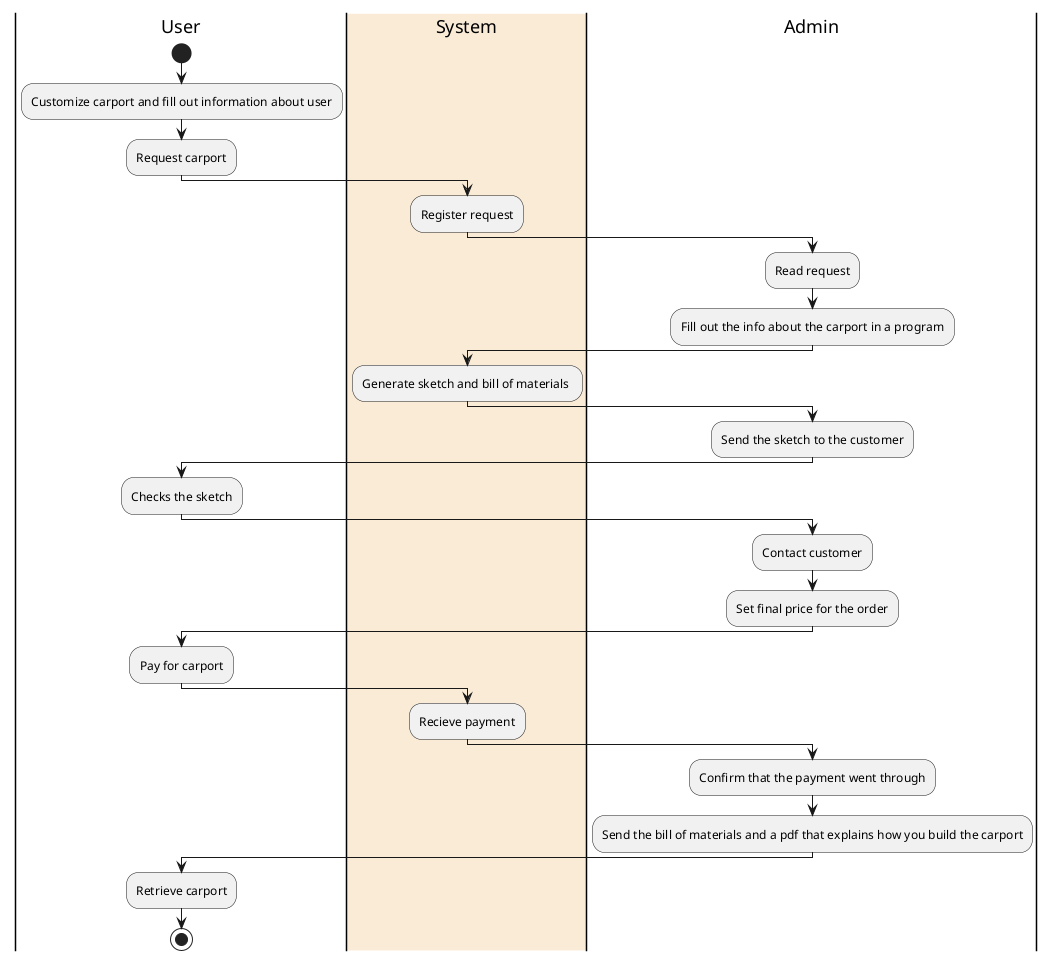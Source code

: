 @startuml
|User|
start




|#AntiqueWhite|System|
|User|
:Customize carport and fill out information about user;
:Request carport;

|System|
:Register request;

|Admin|

:Read request;
:Fill out the info about the carport in a program;
|System|
:Generate sketch and bill of materials ;
|Admin|
:Send the sketch to the customer;
|User|
:Checks the sketch;
|Admin|
:Contact customer;
:Set final price for the order;


|User|
:Pay for carport;
|System|
:Recieve payment;
|Admin|
:Confirm that the payment went through;
:Send the bill of materials and a pdf that explains how you build the carport;

|System|



|User|
:Retrieve carport;
stop
@enduml